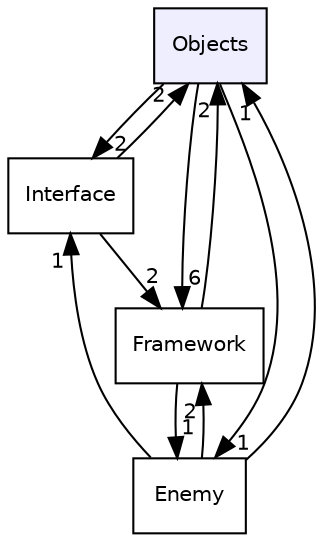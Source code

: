 digraph "Objects" {
  compound=true
  node [ fontsize="10", fontname="Helvetica"];
  edge [ labelfontsize="10", labelfontname="Helvetica"];
  dir_5dafd4660615c7e05a84a5ee9d9fd12b [shape=box, label="Objects", style="filled", fillcolor="#eeeeff", pencolor="black", URL="dir_5dafd4660615c7e05a84a5ee9d9fd12b.html"];
  dir_b7263c2df3abed61e1897d5e9e534860 [shape=box label="Interface" URL="dir_b7263c2df3abed61e1897d5e9e534860.html"];
  dir_daae6d8fb495f1898d520bc20da0985c [shape=box label="Enemy" URL="dir_daae6d8fb495f1898d520bc20da0985c.html"];
  dir_bcbb2cf9a3d3d83e5515c82071a07177 [shape=box label="Framework" URL="dir_bcbb2cf9a3d3d83e5515c82071a07177.html"];
  dir_b7263c2df3abed61e1897d5e9e534860->dir_5dafd4660615c7e05a84a5ee9d9fd12b [headlabel="2", labeldistance=1.5 headhref="dir_000002_000004.html"];
  dir_b7263c2df3abed61e1897d5e9e534860->dir_bcbb2cf9a3d3d83e5515c82071a07177 [headlabel="2", labeldistance=1.5 headhref="dir_000002_000001.html"];
  dir_5dafd4660615c7e05a84a5ee9d9fd12b->dir_b7263c2df3abed61e1897d5e9e534860 [headlabel="2", labeldistance=1.5 headhref="dir_000004_000002.html"];
  dir_5dafd4660615c7e05a84a5ee9d9fd12b->dir_daae6d8fb495f1898d520bc20da0985c [headlabel="1", labeldistance=1.5 headhref="dir_000004_000000.html"];
  dir_5dafd4660615c7e05a84a5ee9d9fd12b->dir_bcbb2cf9a3d3d83e5515c82071a07177 [headlabel="6", labeldistance=1.5 headhref="dir_000004_000001.html"];
  dir_daae6d8fb495f1898d520bc20da0985c->dir_b7263c2df3abed61e1897d5e9e534860 [headlabel="1", labeldistance=1.5 headhref="dir_000000_000002.html"];
  dir_daae6d8fb495f1898d520bc20da0985c->dir_5dafd4660615c7e05a84a5ee9d9fd12b [headlabel="1", labeldistance=1.5 headhref="dir_000000_000004.html"];
  dir_daae6d8fb495f1898d520bc20da0985c->dir_bcbb2cf9a3d3d83e5515c82071a07177 [headlabel="2", labeldistance=1.5 headhref="dir_000000_000001.html"];
  dir_bcbb2cf9a3d3d83e5515c82071a07177->dir_5dafd4660615c7e05a84a5ee9d9fd12b [headlabel="2", labeldistance=1.5 headhref="dir_000001_000004.html"];
  dir_bcbb2cf9a3d3d83e5515c82071a07177->dir_daae6d8fb495f1898d520bc20da0985c [headlabel="1", labeldistance=1.5 headhref="dir_000001_000000.html"];
}
